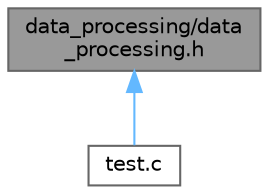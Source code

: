 digraph "data_processing/data_processing.h"
{
 // LATEX_PDF_SIZE
  bgcolor="transparent";
  edge [fontname=Helvetica,fontsize=10,labelfontname=Helvetica,labelfontsize=10];
  node [fontname=Helvetica,fontsize=10,shape=box,height=0.2,width=0.4];
  Node1 [id="Node000001",label="data_processing/data\l_processing.h",height=0.2,width=0.4,color="gray40", fillcolor="grey60", style="filled", fontcolor="black",tooltip="Заголовочный файл с описанием функций обработки данных"];
  Node1 -> Node2 [id="edge1_Node000001_Node000002",dir="back",color="steelblue1",style="solid",tooltip=" "];
  Node2 [id="Node000002",label="test.c",height=0.2,width=0.4,color="grey40", fillcolor="white", style="filled",URL="$test_8c.html",tooltip="Фаил запуска тестирования утилиты в соответсвии с п.4 тестового задания"];
}
